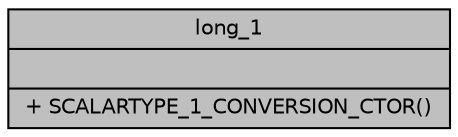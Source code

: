 digraph "long_1"
{
  edge [fontname="Helvetica",fontsize="10",labelfontname="Helvetica",labelfontsize="10"];
  node [fontname="Helvetica",fontsize="10",shape=record];
  Node1 [label="{long_1\n||+ SCALARTYPE_1_CONVERSION_CTOR()\l}",height=0.2,width=0.4,color="black", fillcolor="grey75", style="filled", fontcolor="black"];
}
